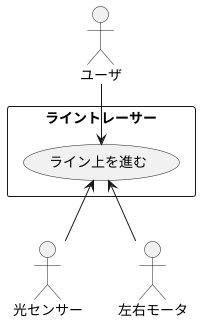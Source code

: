 @startuml a
actor ユーザ as a 
actor 光センサー as b 
actor 左右モータ as c 
rectangle ライントレーサー{
    usecase ライン上を進む
}
a --> ライン上を進む
ライン上を進む <-- b
ライン上を進む <-- c
@enduml
